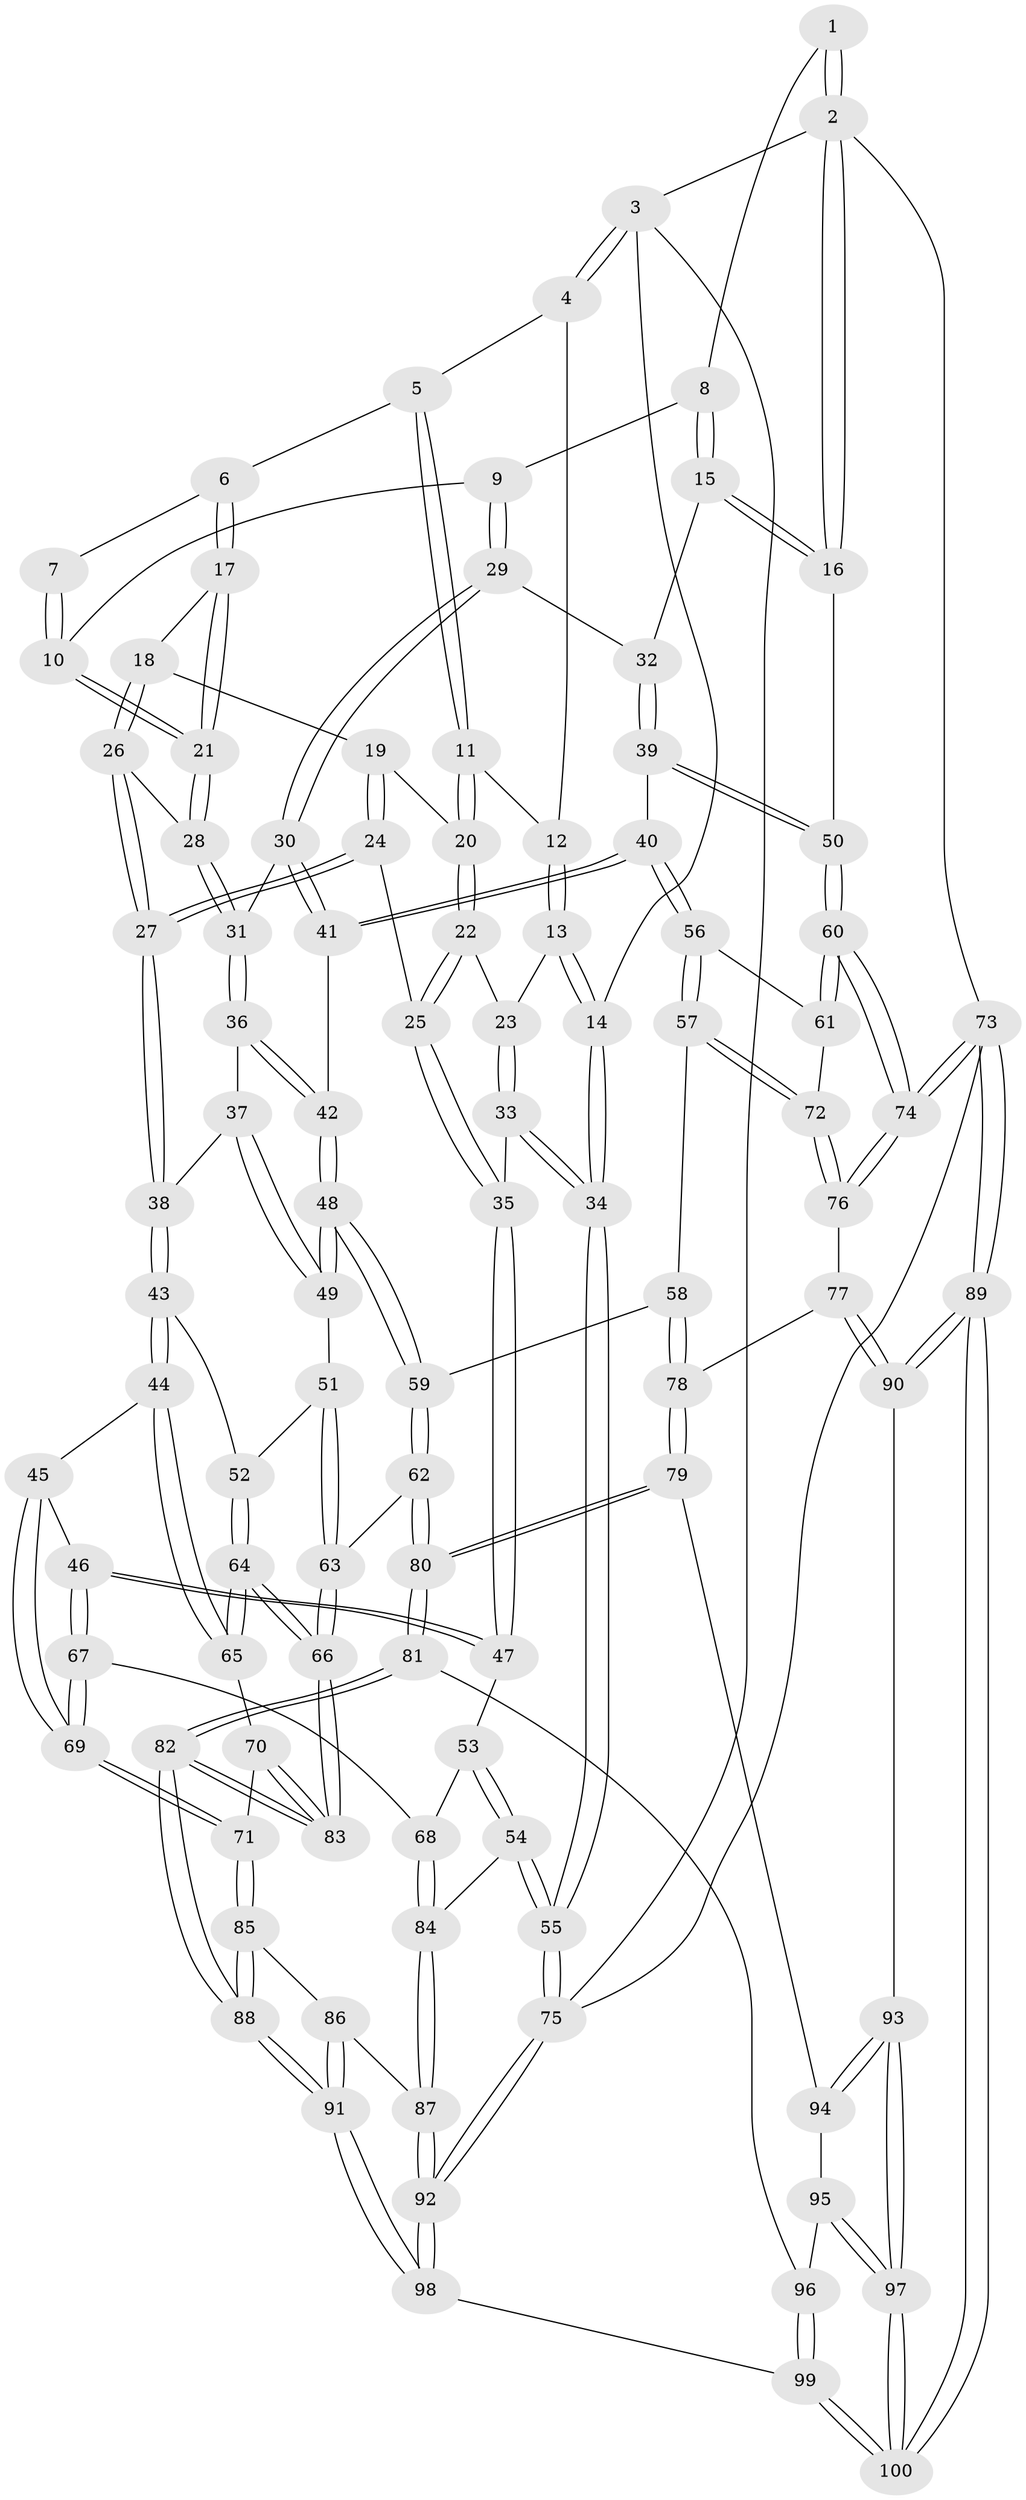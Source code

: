 // coarse degree distribution, {2: 0.16666666666666666, 3: 0.23333333333333334, 5: 0.2, 1: 0.03333333333333333, 4: 0.16666666666666666, 6: 0.13333333333333333, 7: 0.06666666666666667}
// Generated by graph-tools (version 1.1) at 2025/06/03/04/25 22:06:10]
// undirected, 100 vertices, 247 edges
graph export_dot {
graph [start="1"]
  node [color=gray90,style=filled];
  1 [pos="+0.8466850313528481+0"];
  2 [pos="+1+0"];
  3 [pos="+0+0"];
  4 [pos="+0+0"];
  5 [pos="+0.27602334192514466+0"];
  6 [pos="+0.5300496877124196+0"];
  7 [pos="+0.6435841733059925+0"];
  8 [pos="+0.900291455747059+0.07706117647204058"];
  9 [pos="+0.7899882616585665+0.12482765429810366"];
  10 [pos="+0.7545256872578952+0.07366998759329348"];
  11 [pos="+0.24975174658271246+0.09093638725630514"];
  12 [pos="+0.20575377367485592+0.09138607159168168"];
  13 [pos="+0.07095982723936299+0.13977091466841318"];
  14 [pos="+0+0"];
  15 [pos="+1+0.16843496078942138"];
  16 [pos="+1+0.16325427185610203"];
  17 [pos="+0.5270238449175505+0"];
  18 [pos="+0.4538369030588272+0.058503809753321714"];
  19 [pos="+0.3346367911571661+0.11121105333162176"];
  20 [pos="+0.2512418412268073+0.09277090523209909"];
  21 [pos="+0.6212341644431165+0.17626417150089901"];
  22 [pos="+0.22999616513726132+0.22410735869007542"];
  23 [pos="+0.07562659047920066+0.14503783904368642"];
  24 [pos="+0.2984392733407852+0.2974886914020332"];
  25 [pos="+0.27726497329692507+0.2981444959665468"];
  26 [pos="+0.46276875784620286+0.2057816264345418"];
  27 [pos="+0.3759561594840954+0.3168877312616297"];
  28 [pos="+0.6260970789106224+0.24981724814155132"];
  29 [pos="+0.7936557193641335+0.2306055047866766"];
  30 [pos="+0.7356065368046631+0.26857905536264176"];
  31 [pos="+0.6650775153343187+0.2932722082429228"];
  32 [pos="+0.8862275642534584+0.262851596985572"];
  33 [pos="+0.12513277170075202+0.36499421763916595"];
  34 [pos="+0+0.40313481042595656"];
  35 [pos="+0.17492810532106626+0.37816132712350037"];
  36 [pos="+0.6476146397967247+0.33614379270787853"];
  37 [pos="+0.637379327617744+0.34951104950194317"];
  38 [pos="+0.40380343985823963+0.36015850713003833"];
  39 [pos="+0.8948441685289729+0.4210548128503786"];
  40 [pos="+0.8676026872280842+0.4641259790557349"];
  41 [pos="+0.8338663393884996+0.4535731464570928"];
  42 [pos="+0.7843345011476546+0.45628259691994266"];
  43 [pos="+0.4108720179919928+0.4261032204718665"];
  44 [pos="+0.2720361647433452+0.5342443323248449"];
  45 [pos="+0.26877455366298664+0.5330135016244965"];
  46 [pos="+0.1946557274091235+0.48884743180592855"];
  47 [pos="+0.19448665348325223+0.4886273668207076"];
  48 [pos="+0.6672818241357446+0.5423070453545822"];
  49 [pos="+0.6162288562178463+0.4769020992593361"];
  50 [pos="+1+0.37132676887491634"];
  51 [pos="+0.5322224412153193+0.4958637811920086"];
  52 [pos="+0.45638299566036616+0.4859036235880455"];
  53 [pos="+0.11627947137440124+0.5197940358802262"];
  54 [pos="+0+0.5724504918603003"];
  55 [pos="+0+0.57229816555445"];
  56 [pos="+0.8762379883420508+0.4948749084349013"];
  57 [pos="+0.7837607247414687+0.6047835327629513"];
  58 [pos="+0.7525615129641774+0.6159263186406054"];
  59 [pos="+0.6810207504828882+0.5986326964822172"];
  60 [pos="+1+0.5427945000848552"];
  61 [pos="+0.9458522294477351+0.5491681091051531"];
  62 [pos="+0.6500038306788161+0.6352556121225548"];
  63 [pos="+0.5346545333009658+0.5972382675421668"];
  64 [pos="+0.4113182163809575+0.6492392672596573"];
  65 [pos="+0.30385235177468783+0.5870758117370223"];
  66 [pos="+0.4178291772875605+0.6636239685622655"];
  67 [pos="+0.13147856615722706+0.6698449588872931"];
  68 [pos="+0.10040357395457547+0.6624337510876065"];
  69 [pos="+0.15648836062648167+0.6898464872774619"];
  70 [pos="+0.22444853853090938+0.6902207998602315"];
  71 [pos="+0.17033836598892385+0.7055295867529501"];
  72 [pos="+0.9088976298970378+0.6683537004179068"];
  73 [pos="+1+1"];
  74 [pos="+1+0.7218005334567407"];
  75 [pos="+0+1"];
  76 [pos="+0.9190703189245145+0.7040300297132697"];
  77 [pos="+0.9015423971971752+0.7284043600284138"];
  78 [pos="+0.8029408469660289+0.7654305476505001"];
  79 [pos="+0.7918408527174547+0.7821044603752896"];
  80 [pos="+0.5991542387800521+0.7582531861576846"];
  81 [pos="+0.5860187895039253+0.7694650011780004"];
  82 [pos="+0.44277111234415173+0.7903705760083635"];
  83 [pos="+0.43208945487696954+0.7642847855374051"];
  84 [pos="+0.003504932127788612+0.6513560229473407"];
  85 [pos="+0.17039544574293064+0.7089518029935808"];
  86 [pos="+0.12099963391362925+0.7940210823841417"];
  87 [pos="+0.07076957707024582+0.8299274706030215"];
  88 [pos="+0.3543925490431563+0.9625639529162567"];
  89 [pos="+1+1"];
  90 [pos="+0.9642546745578316+0.8943770129945525"];
  91 [pos="+0.34986011144893225+0.9804086210764251"];
  92 [pos="+0+1"];
  93 [pos="+0.7971359675677561+0.8085302388621859"];
  94 [pos="+0.7938739897474892+0.7986375107181539"];
  95 [pos="+0.7026533219094976+0.8630733055682701"];
  96 [pos="+0.6144109703761589+0.817804848838066"];
  97 [pos="+0.7787242857056058+1"];
  98 [pos="+0.3303864779509955+1"];
  99 [pos="+0.6959149075542761+1"];
  100 [pos="+0.7938370046385338+1"];
  1 -- 2;
  1 -- 2;
  1 -- 8;
  2 -- 3;
  2 -- 16;
  2 -- 16;
  2 -- 73;
  3 -- 4;
  3 -- 4;
  3 -- 14;
  3 -- 75;
  4 -- 5;
  4 -- 12;
  5 -- 6;
  5 -- 11;
  5 -- 11;
  6 -- 7;
  6 -- 17;
  6 -- 17;
  7 -- 10;
  7 -- 10;
  8 -- 9;
  8 -- 15;
  8 -- 15;
  9 -- 10;
  9 -- 29;
  9 -- 29;
  10 -- 21;
  10 -- 21;
  11 -- 12;
  11 -- 20;
  11 -- 20;
  12 -- 13;
  12 -- 13;
  13 -- 14;
  13 -- 14;
  13 -- 23;
  14 -- 34;
  14 -- 34;
  15 -- 16;
  15 -- 16;
  15 -- 32;
  16 -- 50;
  17 -- 18;
  17 -- 21;
  17 -- 21;
  18 -- 19;
  18 -- 26;
  18 -- 26;
  19 -- 20;
  19 -- 24;
  19 -- 24;
  20 -- 22;
  20 -- 22;
  21 -- 28;
  21 -- 28;
  22 -- 23;
  22 -- 25;
  22 -- 25;
  23 -- 33;
  23 -- 33;
  24 -- 25;
  24 -- 27;
  24 -- 27;
  25 -- 35;
  25 -- 35;
  26 -- 27;
  26 -- 27;
  26 -- 28;
  27 -- 38;
  27 -- 38;
  28 -- 31;
  28 -- 31;
  29 -- 30;
  29 -- 30;
  29 -- 32;
  30 -- 31;
  30 -- 41;
  30 -- 41;
  31 -- 36;
  31 -- 36;
  32 -- 39;
  32 -- 39;
  33 -- 34;
  33 -- 34;
  33 -- 35;
  34 -- 55;
  34 -- 55;
  35 -- 47;
  35 -- 47;
  36 -- 37;
  36 -- 42;
  36 -- 42;
  37 -- 38;
  37 -- 49;
  37 -- 49;
  38 -- 43;
  38 -- 43;
  39 -- 40;
  39 -- 50;
  39 -- 50;
  40 -- 41;
  40 -- 41;
  40 -- 56;
  40 -- 56;
  41 -- 42;
  42 -- 48;
  42 -- 48;
  43 -- 44;
  43 -- 44;
  43 -- 52;
  44 -- 45;
  44 -- 65;
  44 -- 65;
  45 -- 46;
  45 -- 69;
  45 -- 69;
  46 -- 47;
  46 -- 47;
  46 -- 67;
  46 -- 67;
  47 -- 53;
  48 -- 49;
  48 -- 49;
  48 -- 59;
  48 -- 59;
  49 -- 51;
  50 -- 60;
  50 -- 60;
  51 -- 52;
  51 -- 63;
  51 -- 63;
  52 -- 64;
  52 -- 64;
  53 -- 54;
  53 -- 54;
  53 -- 68;
  54 -- 55;
  54 -- 55;
  54 -- 84;
  55 -- 75;
  55 -- 75;
  56 -- 57;
  56 -- 57;
  56 -- 61;
  57 -- 58;
  57 -- 72;
  57 -- 72;
  58 -- 59;
  58 -- 78;
  58 -- 78;
  59 -- 62;
  59 -- 62;
  60 -- 61;
  60 -- 61;
  60 -- 74;
  60 -- 74;
  61 -- 72;
  62 -- 63;
  62 -- 80;
  62 -- 80;
  63 -- 66;
  63 -- 66;
  64 -- 65;
  64 -- 65;
  64 -- 66;
  64 -- 66;
  65 -- 70;
  66 -- 83;
  66 -- 83;
  67 -- 68;
  67 -- 69;
  67 -- 69;
  68 -- 84;
  68 -- 84;
  69 -- 71;
  69 -- 71;
  70 -- 71;
  70 -- 83;
  70 -- 83;
  71 -- 85;
  71 -- 85;
  72 -- 76;
  72 -- 76;
  73 -- 74;
  73 -- 74;
  73 -- 89;
  73 -- 89;
  73 -- 75;
  74 -- 76;
  74 -- 76;
  75 -- 92;
  75 -- 92;
  76 -- 77;
  77 -- 78;
  77 -- 90;
  77 -- 90;
  78 -- 79;
  78 -- 79;
  79 -- 80;
  79 -- 80;
  79 -- 94;
  80 -- 81;
  80 -- 81;
  81 -- 82;
  81 -- 82;
  81 -- 96;
  82 -- 83;
  82 -- 83;
  82 -- 88;
  82 -- 88;
  84 -- 87;
  84 -- 87;
  85 -- 86;
  85 -- 88;
  85 -- 88;
  86 -- 87;
  86 -- 91;
  86 -- 91;
  87 -- 92;
  87 -- 92;
  88 -- 91;
  88 -- 91;
  89 -- 90;
  89 -- 90;
  89 -- 100;
  89 -- 100;
  90 -- 93;
  91 -- 98;
  91 -- 98;
  92 -- 98;
  92 -- 98;
  93 -- 94;
  93 -- 94;
  93 -- 97;
  93 -- 97;
  94 -- 95;
  95 -- 96;
  95 -- 97;
  95 -- 97;
  96 -- 99;
  96 -- 99;
  97 -- 100;
  97 -- 100;
  98 -- 99;
  99 -- 100;
  99 -- 100;
}
